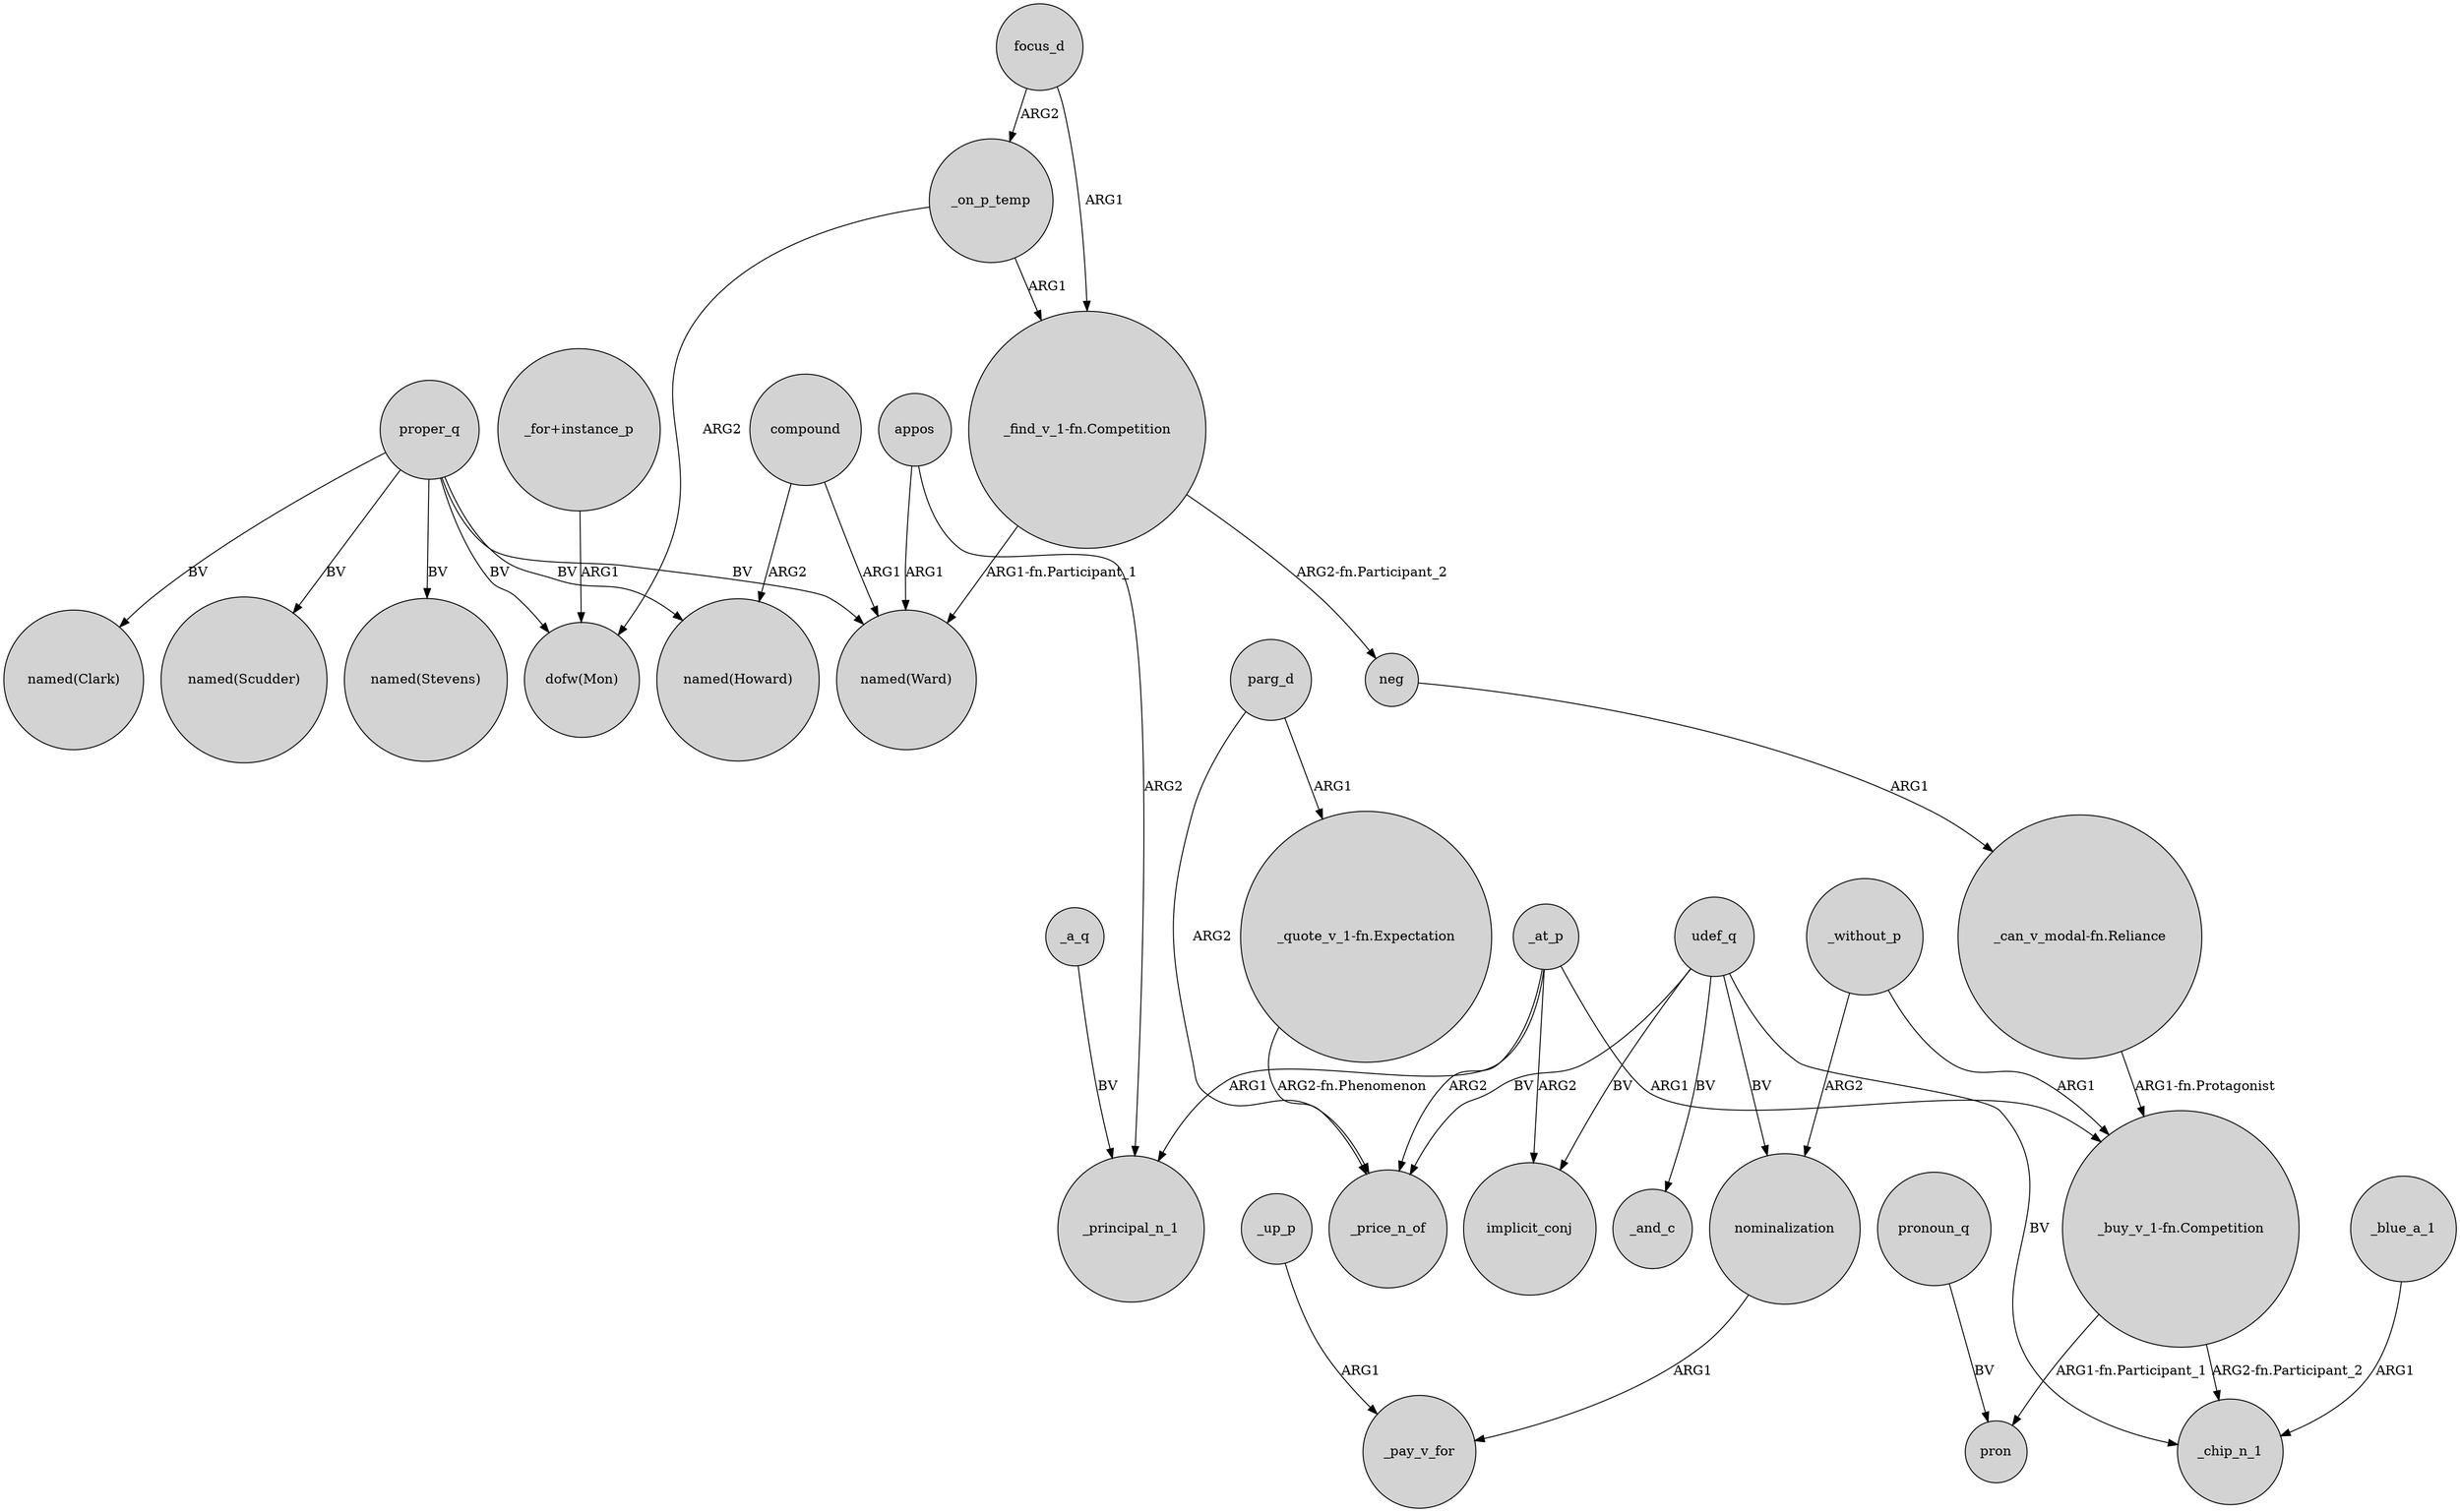 digraph {
	node [shape=circle style=filled]
	"_find_v_1-fn.Competition" -> "named(Ward)" [label="ARG1-fn.Participant_1"]
	focus_d -> _on_p_temp [label=ARG2]
	proper_q -> "named(Ward)" [label=BV]
	appos -> _principal_n_1 [label=ARG2]
	appos -> "named(Ward)" [label=ARG1]
	"_for+instance_p" -> "dofw(Mon)" [label=ARG1]
	_without_p -> "_buy_v_1-fn.Competition" [label=ARG1]
	_a_q -> _principal_n_1 [label=BV]
	udef_q -> _price_n_of [label=BV]
	proper_q -> "named(Scudder)" [label=BV]
	udef_q -> nominalization [label=BV]
	proper_q -> "dofw(Mon)" [label=BV]
	neg -> "_can_v_modal-fn.Reliance" [label=ARG1]
	proper_q -> "named(Howard)" [label=BV]
	udef_q -> _and_c [label=BV]
	"_buy_v_1-fn.Competition" -> pron [label="ARG1-fn.Participant_1"]
	"_quote_v_1-fn.Expectation" -> _price_n_of [label="ARG2-fn.Phenomenon"]
	compound -> "named(Howard)" [label=ARG2]
	_at_p -> implicit_conj [label=ARG2]
	pronoun_q -> pron [label=BV]
	_blue_a_1 -> _chip_n_1 [label=ARG1]
	"_can_v_modal-fn.Reliance" -> "_buy_v_1-fn.Competition" [label="ARG1-fn.Protagonist"]
	proper_q -> "named(Stevens)" [label=BV]
	_at_p -> _price_n_of [label=ARG2]
	parg_d -> "_quote_v_1-fn.Expectation" [label=ARG1]
	_at_p -> "_buy_v_1-fn.Competition" [label=ARG1]
	_on_p_temp -> "dofw(Mon)" [label=ARG2]
	_on_p_temp -> "_find_v_1-fn.Competition" [label=ARG1]
	udef_q -> _chip_n_1 [label=BV]
	parg_d -> _price_n_of [label=ARG2]
	proper_q -> "named(Clark)" [label=BV]
	"_buy_v_1-fn.Competition" -> _chip_n_1 [label="ARG2-fn.Participant_2"]
	_up_p -> _pay_v_for [label=ARG1]
	focus_d -> "_find_v_1-fn.Competition" [label=ARG1]
	_at_p -> _principal_n_1 [label=ARG1]
	udef_q -> implicit_conj [label=BV]
	"_find_v_1-fn.Competition" -> neg [label="ARG2-fn.Participant_2"]
	compound -> "named(Ward)" [label=ARG1]
	_without_p -> nominalization [label=ARG2]
	nominalization -> _pay_v_for [label=ARG1]
}
